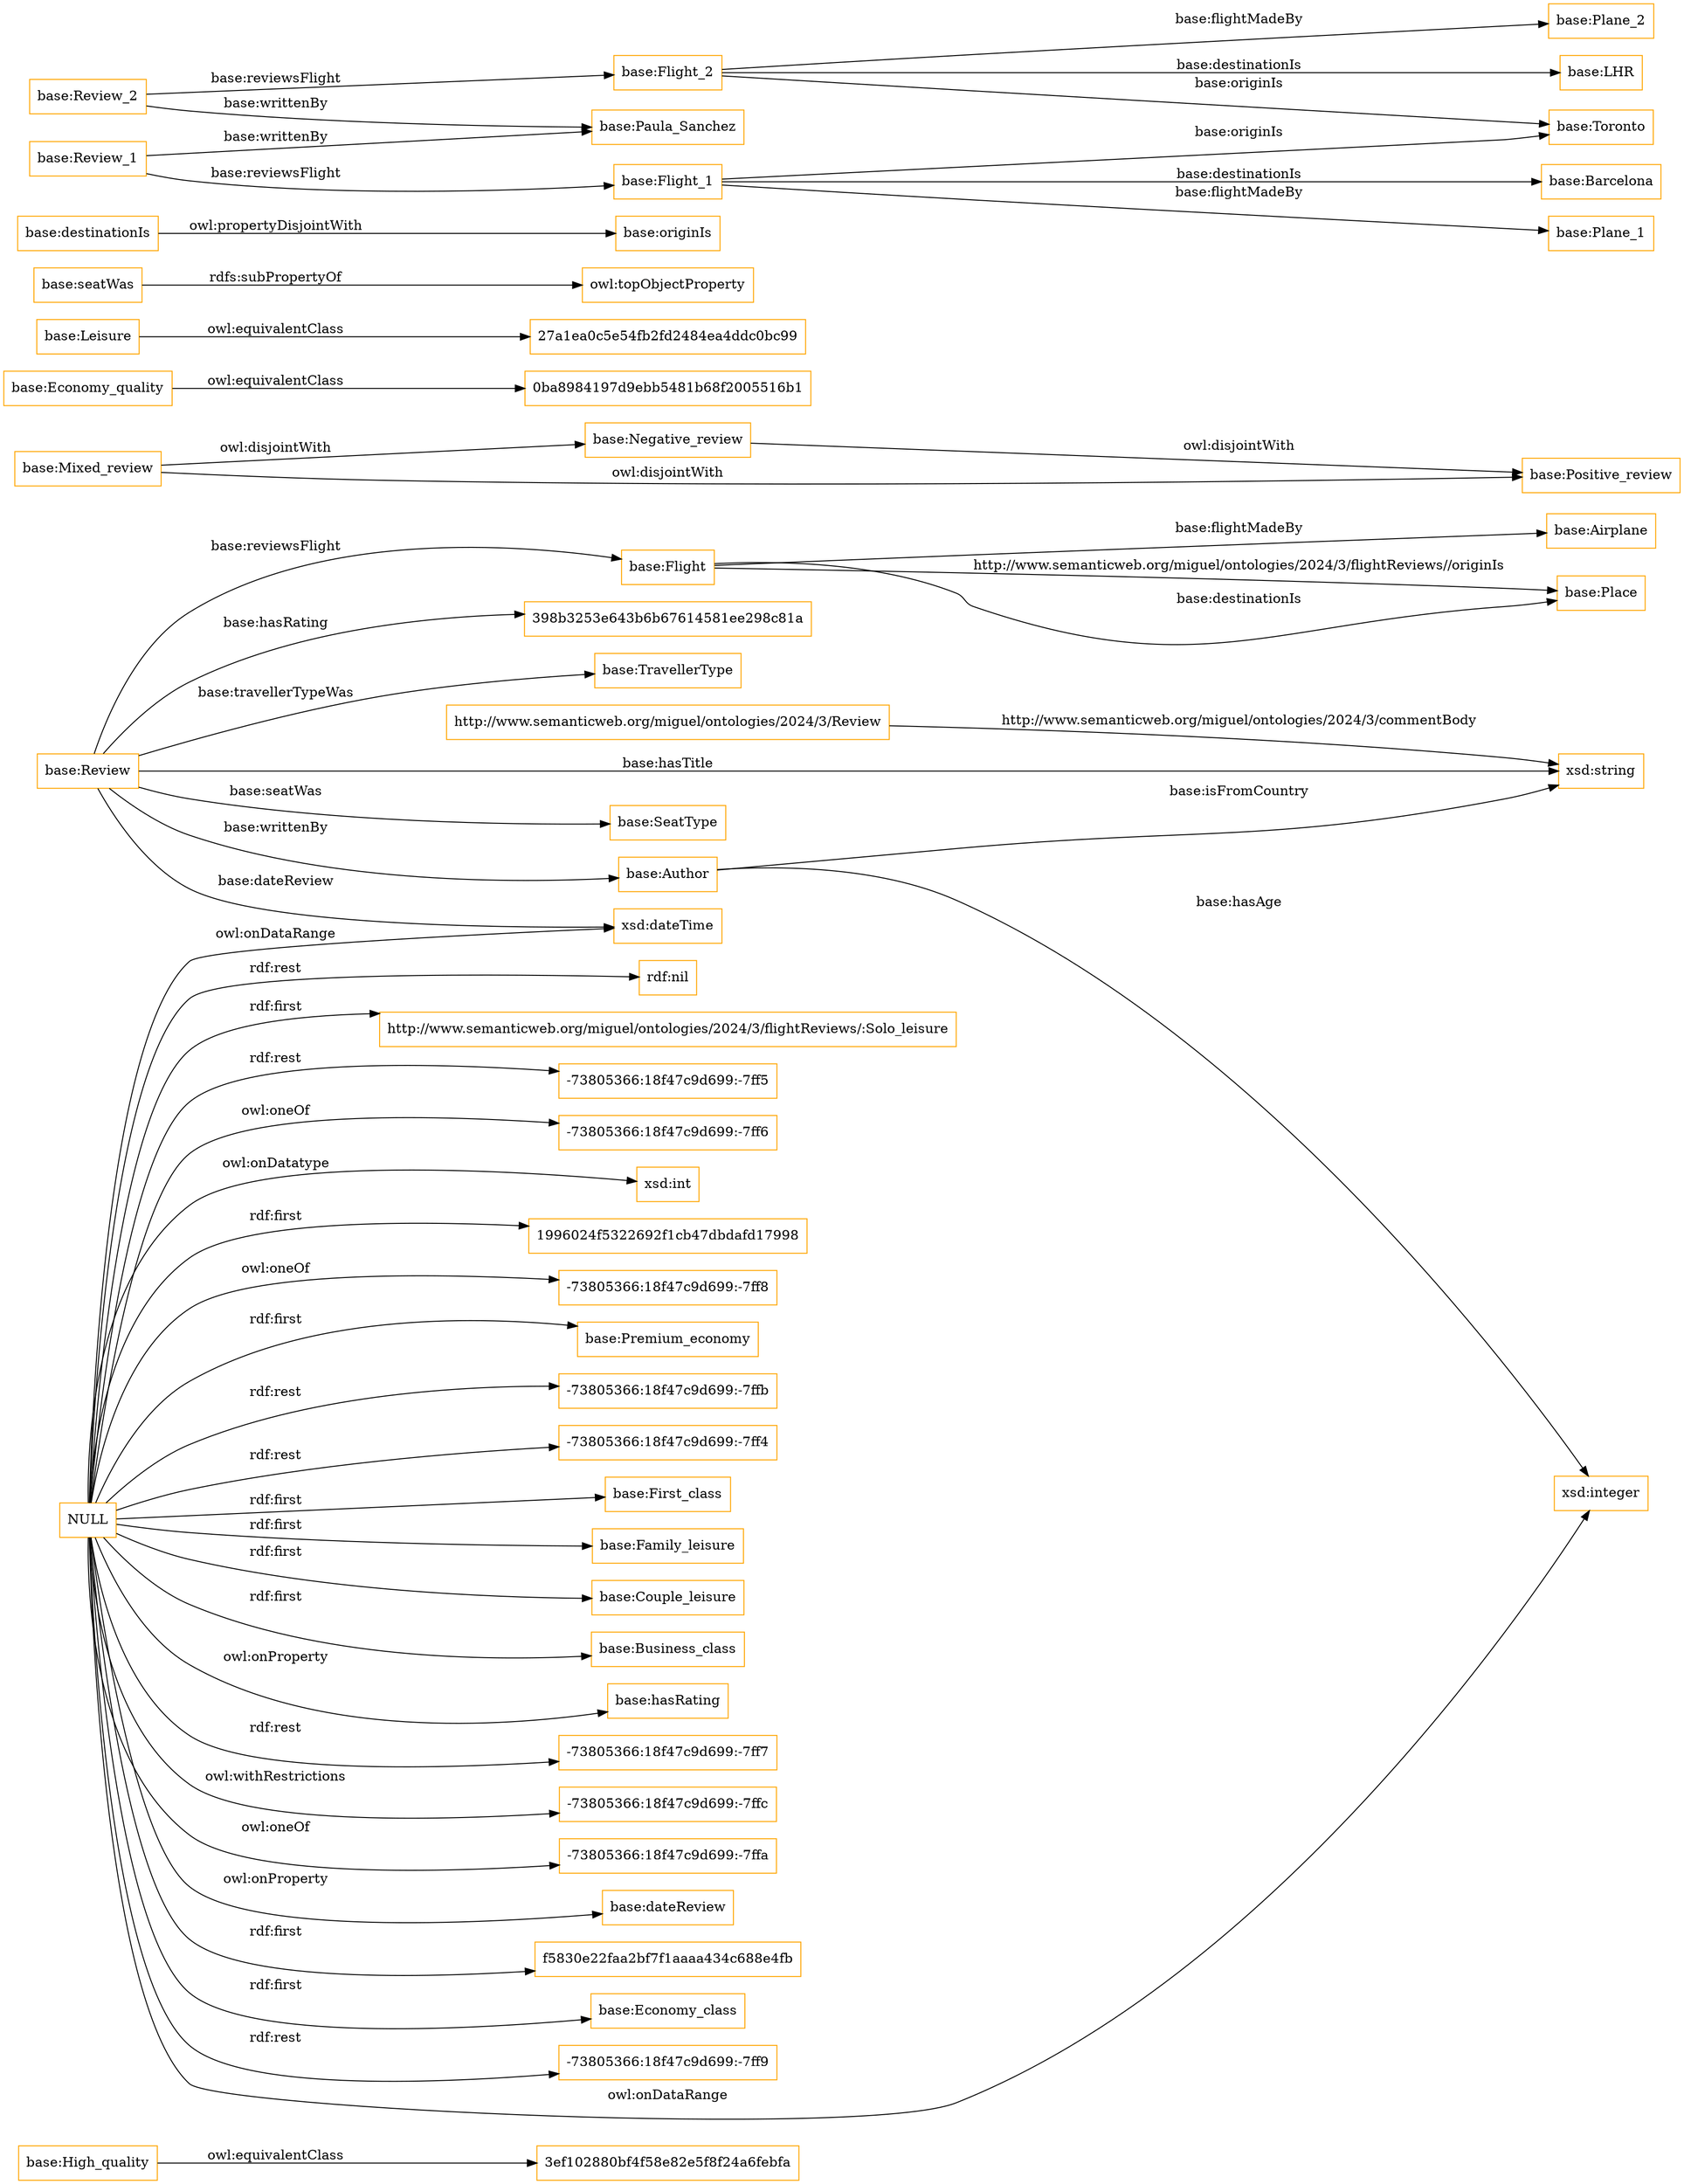 digraph ar2dtool_diagram { 
rankdir=LR;
size="1501"
node [shape = rectangle, color="orange"]; "3ef102880bf4f58e82e5f8f24a6febfa" "base:TravellerType" "base:Place" "base:Flight" "base:Negative_review" "base:Author" "base:Economy_quality" "base:SeatType" "base:Mixed_review" "base:Leisure" "27a1ea0c5e54fb2fd2484ea4ddc0bc99" "0ba8984197d9ebb5481b68f2005516b1" "base:Review" "base:High_quality" "base:Positive_review" "base:Airplane" ; /*classes style*/
	"NULL" -> "base:Premium_economy" [ label = "rdf:first" ];
	"NULL" -> "-73805366:18f47c9d699:-7ffb" [ label = "rdf:rest" ];
	"NULL" -> "-73805366:18f47c9d699:-7ff4" [ label = "rdf:rest" ];
	"NULL" -> "base:First_class" [ label = "rdf:first" ];
	"NULL" -> "base:Family_leisure" [ label = "rdf:first" ];
	"NULL" -> "base:Couple_leisure" [ label = "rdf:first" ];
	"NULL" -> "base:Business_class" [ label = "rdf:first" ];
	"NULL" -> "base:hasRating" [ label = "owl:onProperty" ];
	"NULL" -> "-73805366:18f47c9d699:-7ff7" [ label = "rdf:rest" ];
	"NULL" -> "xsd:integer" [ label = "owl:onDataRange" ];
	"NULL" -> "xsd:dateTime" [ label = "owl:onDataRange" ];
	"NULL" -> "-73805366:18f47c9d699:-7ffc" [ label = "owl:withRestrictions" ];
	"NULL" -> "-73805366:18f47c9d699:-7ffa" [ label = "owl:oneOf" ];
	"NULL" -> "base:dateReview" [ label = "owl:onProperty" ];
	"NULL" -> "f5830e22faa2bf7f1aaaa434c688e4fb" [ label = "rdf:first" ];
	"NULL" -> "base:Economy_class" [ label = "rdf:first" ];
	"NULL" -> "-73805366:18f47c9d699:-7ff9" [ label = "rdf:rest" ];
	"NULL" -> "rdf:nil" [ label = "rdf:rest" ];
	"NULL" -> "http://www.semanticweb.org/miguel/ontologies/2024/3/flightReviews/:Solo_leisure" [ label = "rdf:first" ];
	"NULL" -> "-73805366:18f47c9d699:-7ff5" [ label = "rdf:rest" ];
	"NULL" -> "-73805366:18f47c9d699:-7ff6" [ label = "owl:oneOf" ];
	"NULL" -> "xsd:int" [ label = "owl:onDatatype" ];
	"NULL" -> "1996024f5322692f1cb47dbdafd17998" [ label = "rdf:first" ];
	"NULL" -> "-73805366:18f47c9d699:-7ff8" [ label = "owl:oneOf" ];
	"base:seatWas" -> "owl:topObjectProperty" [ label = "rdfs:subPropertyOf" ];
	"base:destinationIs" -> "base:originIs" [ label = "owl:propertyDisjointWith" ];
	"base:Review_2" -> "base:Paula_Sanchez" [ label = "base:writtenBy" ];
	"base:Review_2" -> "base:Flight_2" [ label = "base:reviewsFlight" ];
	"base:Flight_2" -> "base:Toronto" [ label = "base:originIs" ];
	"base:Flight_2" -> "base:Plane_2" [ label = "base:flightMadeBy" ];
	"base:Flight_2" -> "base:LHR" [ label = "base:destinationIs" ];
	"base:Economy_quality" -> "0ba8984197d9ebb5481b68f2005516b1" [ label = "owl:equivalentClass" ];
	"base:Review_1" -> "base:Paula_Sanchez" [ label = "base:writtenBy" ];
	"base:Review_1" -> "base:Flight_1" [ label = "base:reviewsFlight" ];
	"base:High_quality" -> "3ef102880bf4f58e82e5f8f24a6febfa" [ label = "owl:equivalentClass" ];
	"base:Flight_1" -> "base:Toronto" [ label = "base:originIs" ];
	"base:Flight_1" -> "base:Plane_1" [ label = "base:flightMadeBy" ];
	"base:Flight_1" -> "base:Barcelona" [ label = "base:destinationIs" ];
	"base:Leisure" -> "27a1ea0c5e54fb2fd2484ea4ddc0bc99" [ label = "owl:equivalentClass" ];
	"base:Mixed_review" -> "base:Positive_review" [ label = "owl:disjointWith" ];
	"base:Mixed_review" -> "base:Negative_review" [ label = "owl:disjointWith" ];
	"base:Negative_review" -> "base:Positive_review" [ label = "owl:disjointWith" ];
	"http://www.semanticweb.org/miguel/ontologies/2024/3/Review" -> "xsd:string" [ label = "http://www.semanticweb.org/miguel/ontologies/2024/3/commentBody" ];
	"base:Flight" -> "base:Airplane" [ label = "base:flightMadeBy" ];
	"base:Flight" -> "base:Place" [ label = "http://www.semanticweb.org/miguel/ontologies/2024/3/flightReviews//originIs" ];
	"base:Review" -> "base:Author" [ label = "base:writtenBy" ];
	"base:Review" -> "base:TravellerType" [ label = "base:travellerTypeWas" ];
	"base:Review" -> "base:Flight" [ label = "base:reviewsFlight" ];
	"base:Review" -> "398b3253e643b6b67614581ee298c81a" [ label = "base:hasRating" ];
	"base:Review" -> "base:SeatType" [ label = "base:seatWas" ];
	"base:Flight" -> "base:Place" [ label = "base:destinationIs" ];
	"base:Review" -> "xsd:string" [ label = "base:hasTitle" ];
	"base:Review" -> "xsd:dateTime" [ label = "base:dateReview" ];
	"base:Author" -> "xsd:string" [ label = "base:isFromCountry" ];
	"base:Author" -> "xsd:integer" [ label = "base:hasAge" ];

}
